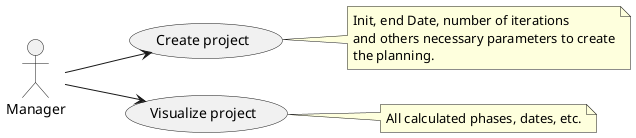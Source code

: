 @startuml
left to right direction

(Create project) as (configureProjectDates)
(Visualize project) as (visualizePlanning)

:Manager: --> (configureProjectDates)
:Manager: --> (visualizePlanning)

note right of (configureProjectDates)
    Init, end Date, number of iterations
    and others necessary parameters to create
    the planning.
end note

note right of (visualizePlanning)
    All calculated phases, dates, etc.
end note

@enduml

